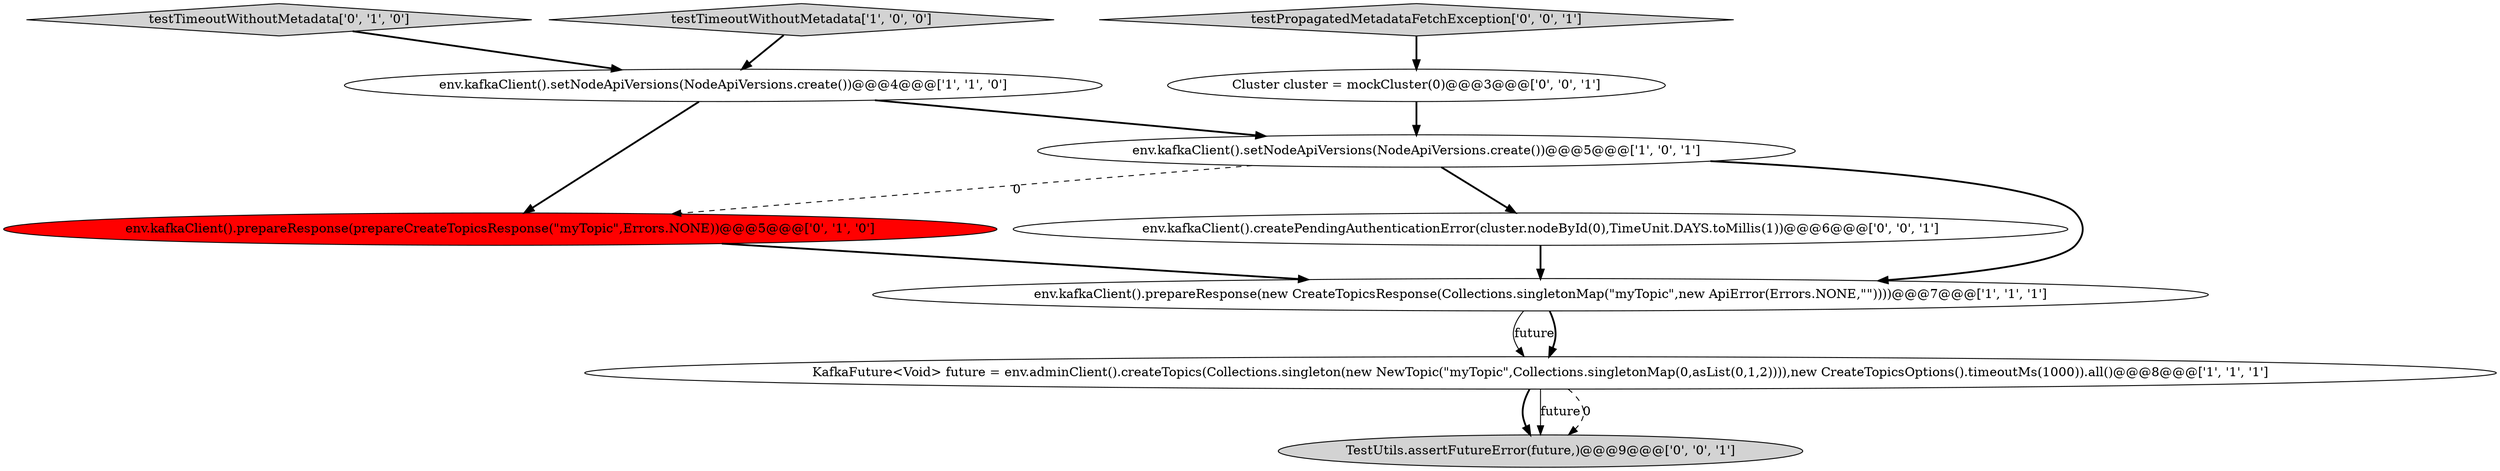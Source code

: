 digraph {
6 [style = filled, label = "testTimeoutWithoutMetadata['0', '1', '0']", fillcolor = lightgray, shape = diamond image = "AAA0AAABBB2BBB"];
10 [style = filled, label = "testPropagatedMetadataFetchException['0', '0', '1']", fillcolor = lightgray, shape = diamond image = "AAA0AAABBB3BBB"];
9 [style = filled, label = "TestUtils.assertFutureError(future,)@@@9@@@['0', '0', '1']", fillcolor = lightgray, shape = ellipse image = "AAA0AAABBB3BBB"];
0 [style = filled, label = "env.kafkaClient().setNodeApiVersions(NodeApiVersions.create())@@@4@@@['1', '1', '0']", fillcolor = white, shape = ellipse image = "AAA0AAABBB1BBB"];
7 [style = filled, label = "Cluster cluster = mockCluster(0)@@@3@@@['0', '0', '1']", fillcolor = white, shape = ellipse image = "AAA0AAABBB3BBB"];
1 [style = filled, label = "testTimeoutWithoutMetadata['1', '0', '0']", fillcolor = lightgray, shape = diamond image = "AAA0AAABBB1BBB"];
5 [style = filled, label = "env.kafkaClient().prepareResponse(prepareCreateTopicsResponse(\"myTopic\",Errors.NONE))@@@5@@@['0', '1', '0']", fillcolor = red, shape = ellipse image = "AAA1AAABBB2BBB"];
2 [style = filled, label = "env.kafkaClient().prepareResponse(new CreateTopicsResponse(Collections.singletonMap(\"myTopic\",new ApiError(Errors.NONE,\"\"))))@@@7@@@['1', '1', '1']", fillcolor = white, shape = ellipse image = "AAA0AAABBB1BBB"];
8 [style = filled, label = "env.kafkaClient().createPendingAuthenticationError(cluster.nodeById(0),TimeUnit.DAYS.toMillis(1))@@@6@@@['0', '0', '1']", fillcolor = white, shape = ellipse image = "AAA0AAABBB3BBB"];
3 [style = filled, label = "KafkaFuture<Void> future = env.adminClient().createTopics(Collections.singleton(new NewTopic(\"myTopic\",Collections.singletonMap(0,asList(0,1,2)))),new CreateTopicsOptions().timeoutMs(1000)).all()@@@8@@@['1', '1', '1']", fillcolor = white, shape = ellipse image = "AAA0AAABBB1BBB"];
4 [style = filled, label = "env.kafkaClient().setNodeApiVersions(NodeApiVersions.create())@@@5@@@['1', '0', '1']", fillcolor = white, shape = ellipse image = "AAA0AAABBB1BBB"];
4->5 [style = dashed, label="0"];
3->9 [style = bold, label=""];
4->8 [style = bold, label=""];
5->2 [style = bold, label=""];
2->3 [style = solid, label="future"];
6->0 [style = bold, label=""];
3->9 [style = solid, label="future"];
4->2 [style = bold, label=""];
1->0 [style = bold, label=""];
7->4 [style = bold, label=""];
8->2 [style = bold, label=""];
3->9 [style = dashed, label="0"];
0->4 [style = bold, label=""];
10->7 [style = bold, label=""];
2->3 [style = bold, label=""];
0->5 [style = bold, label=""];
}
